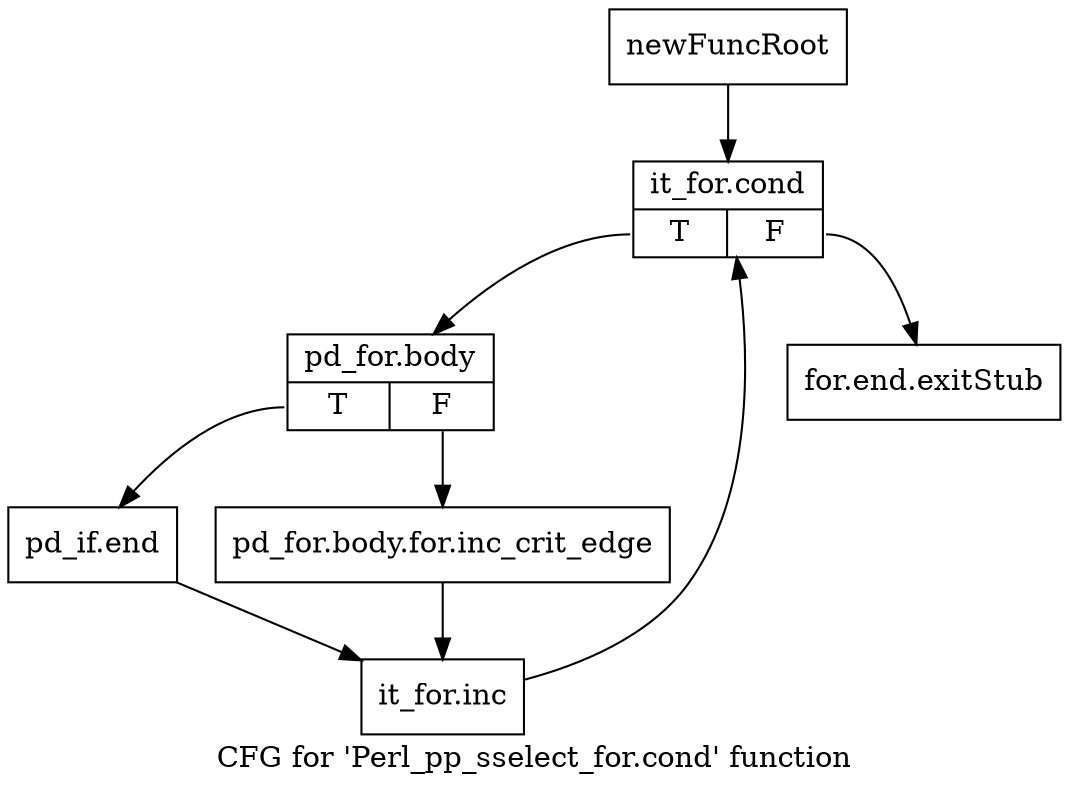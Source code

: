 digraph "CFG for 'Perl_pp_sselect_for.cond' function" {
	label="CFG for 'Perl_pp_sselect_for.cond' function";

	Node0x50e8640 [shape=record,label="{newFuncRoot}"];
	Node0x50e8640 -> Node0x50e86e0;
	Node0x50e8690 [shape=record,label="{for.end.exitStub}"];
	Node0x50e86e0 [shape=record,label="{it_for.cond|{<s0>T|<s1>F}}"];
	Node0x50e86e0:s0 -> Node0x50e8730;
	Node0x50e86e0:s1 -> Node0x50e8690;
	Node0x50e8730 [shape=record,label="{pd_for.body|{<s0>T|<s1>F}}"];
	Node0x50e8730:s0 -> Node0x50e87d0;
	Node0x50e8730:s1 -> Node0x50e8780;
	Node0x50e8780 [shape=record,label="{pd_for.body.for.inc_crit_edge}"];
	Node0x50e8780 -> Node0x50e9090;
	Node0x50e87d0 [shape=record,label="{pd_if.end}"];
	Node0x50e87d0 -> Node0x50e9090;
	Node0x50e9090 [shape=record,label="{it_for.inc}"];
	Node0x50e9090 -> Node0x50e86e0;
}
